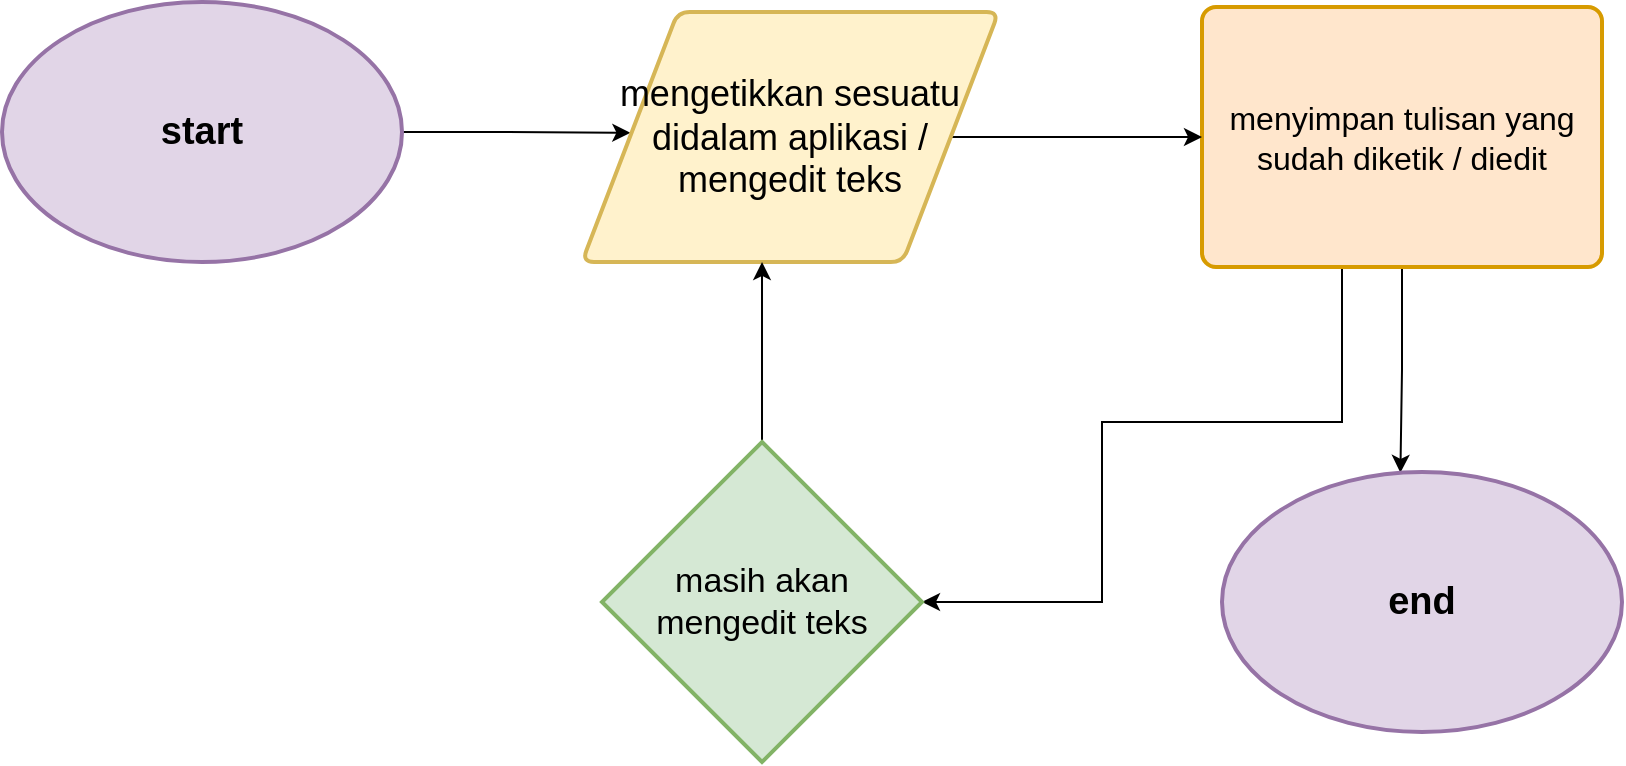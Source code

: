 <mxfile version="21.3.7" type="device">
  <diagram name="Page-1" id="tsZL-7sukv5wWQwZ6T8k">
    <mxGraphModel dx="1247" dy="730" grid="1" gridSize="10" guides="1" tooltips="1" connect="1" arrows="1" fold="1" page="1" pageScale="1" pageWidth="850" pageHeight="1100" math="0" shadow="0">
      <root>
        <mxCell id="0" />
        <mxCell id="1" parent="0" />
        <mxCell id="1MfLDV3h4bQicn6YTVXH-26" style="edgeStyle=orthogonalEdgeStyle;rounded=0;orthogonalLoop=1;jettySize=auto;html=1;entryX=0.116;entryY=0.483;entryDx=0;entryDy=0;entryPerimeter=0;labelBackgroundColor=none;" edge="1" parent="1" source="1MfLDV3h4bQicn6YTVXH-18" target="1MfLDV3h4bQicn6YTVXH-20">
          <mxGeometry relative="1" as="geometry" />
        </mxCell>
        <mxCell id="1MfLDV3h4bQicn6YTVXH-18" value="&lt;b style=&quot;font-size: 19px;&quot;&gt;start&lt;/b&gt;" style="strokeWidth=2;html=1;shape=mxgraph.flowchart.start_1;whiteSpace=wrap;fontSize=19;fillColor=#e1d5e7;strokeColor=#9673a6;labelBackgroundColor=none;" vertex="1" parent="1">
          <mxGeometry x="20" y="30" width="200" height="130" as="geometry" />
        </mxCell>
        <mxCell id="1MfLDV3h4bQicn6YTVXH-28" style="edgeStyle=orthogonalEdgeStyle;rounded=0;orthogonalLoop=1;jettySize=auto;html=1;entryX=0.446;entryY=0.003;entryDx=0;entryDy=0;entryPerimeter=0;labelBackgroundColor=none;" edge="1" parent="1" source="1MfLDV3h4bQicn6YTVXH-19" target="1MfLDV3h4bQicn6YTVXH-22">
          <mxGeometry relative="1" as="geometry" />
        </mxCell>
        <mxCell id="1MfLDV3h4bQicn6YTVXH-32" style="edgeStyle=orthogonalEdgeStyle;rounded=0;orthogonalLoop=1;jettySize=auto;html=1;entryX=1;entryY=0.5;entryDx=0;entryDy=0;entryPerimeter=0;labelBackgroundColor=none;" edge="1" parent="1" source="1MfLDV3h4bQicn6YTVXH-19" target="1MfLDV3h4bQicn6YTVXH-21">
          <mxGeometry relative="1" as="geometry">
            <Array as="points">
              <mxPoint x="690" y="240" />
              <mxPoint x="570" y="240" />
              <mxPoint x="570" y="330" />
            </Array>
          </mxGeometry>
        </mxCell>
        <mxCell id="1MfLDV3h4bQicn6YTVXH-19" value="&lt;span style=&quot;font-size: 16px;&quot;&gt;menyimpan tulisan yang sudah diketik / diedit&lt;/span&gt;" style="rounded=1;whiteSpace=wrap;html=1;absoluteArcSize=1;arcSize=14;strokeWidth=2;fontSize=16;fillColor=#ffe6cc;strokeColor=#d79b00;labelBackgroundColor=none;" vertex="1" parent="1">
          <mxGeometry x="620" y="32.5" width="200" height="130" as="geometry" />
        </mxCell>
        <mxCell id="1MfLDV3h4bQicn6YTVXH-27" style="edgeStyle=orthogonalEdgeStyle;rounded=0;orthogonalLoop=1;jettySize=auto;html=1;entryX=0;entryY=0.5;entryDx=0;entryDy=0;labelBackgroundColor=none;" edge="1" parent="1" source="1MfLDV3h4bQicn6YTVXH-20" target="1MfLDV3h4bQicn6YTVXH-19">
          <mxGeometry relative="1" as="geometry" />
        </mxCell>
        <mxCell id="1MfLDV3h4bQicn6YTVXH-20" value="&lt;div style=&quot;&quot;&gt;&lt;font style=&quot;font-size: 18px;&quot;&gt;mengetikkan sesuatu didalam aplikasi / mengedit teks&lt;/font&gt;&lt;/div&gt;" style="shape=parallelogram;html=1;strokeWidth=2;perimeter=parallelogramPerimeter;whiteSpace=wrap;rounded=1;arcSize=12;size=0.23;align=center;verticalAlign=middle;fillColor=#fff2cc;strokeColor=#d6b656;labelBackgroundColor=none;" vertex="1" parent="1">
          <mxGeometry x="310" y="35" width="208.34" height="125" as="geometry" />
        </mxCell>
        <mxCell id="1MfLDV3h4bQicn6YTVXH-30" style="edgeStyle=orthogonalEdgeStyle;rounded=0;orthogonalLoop=1;jettySize=auto;html=1;entryX=0.432;entryY=1;entryDx=0;entryDy=0;entryPerimeter=0;labelBackgroundColor=none;" edge="1" parent="1" source="1MfLDV3h4bQicn6YTVXH-21" target="1MfLDV3h4bQicn6YTVXH-20">
          <mxGeometry relative="1" as="geometry" />
        </mxCell>
        <mxCell id="1MfLDV3h4bQicn6YTVXH-21" value="&lt;span style=&quot;font-size: 17px;&quot;&gt;masih akan mengedit teks&lt;/span&gt;" style="strokeWidth=2;html=1;shape=mxgraph.flowchart.decision;whiteSpace=wrap;fontSize=17;fillColor=#d5e8d4;strokeColor=#82b366;labelBackgroundColor=none;" vertex="1" parent="1">
          <mxGeometry x="320" y="250" width="160" height="160" as="geometry" />
        </mxCell>
        <mxCell id="1MfLDV3h4bQicn6YTVXH-22" value="&lt;b style=&quot;font-size: 19px;&quot;&gt;end&lt;/b&gt;" style="strokeWidth=2;html=1;shape=mxgraph.flowchart.start_1;whiteSpace=wrap;fontSize=19;fillColor=#e1d5e7;strokeColor=#9673a6;labelBackgroundColor=none;fillStyle=auto;" vertex="1" parent="1">
          <mxGeometry x="630" y="265" width="200" height="130" as="geometry" />
        </mxCell>
      </root>
    </mxGraphModel>
  </diagram>
</mxfile>
